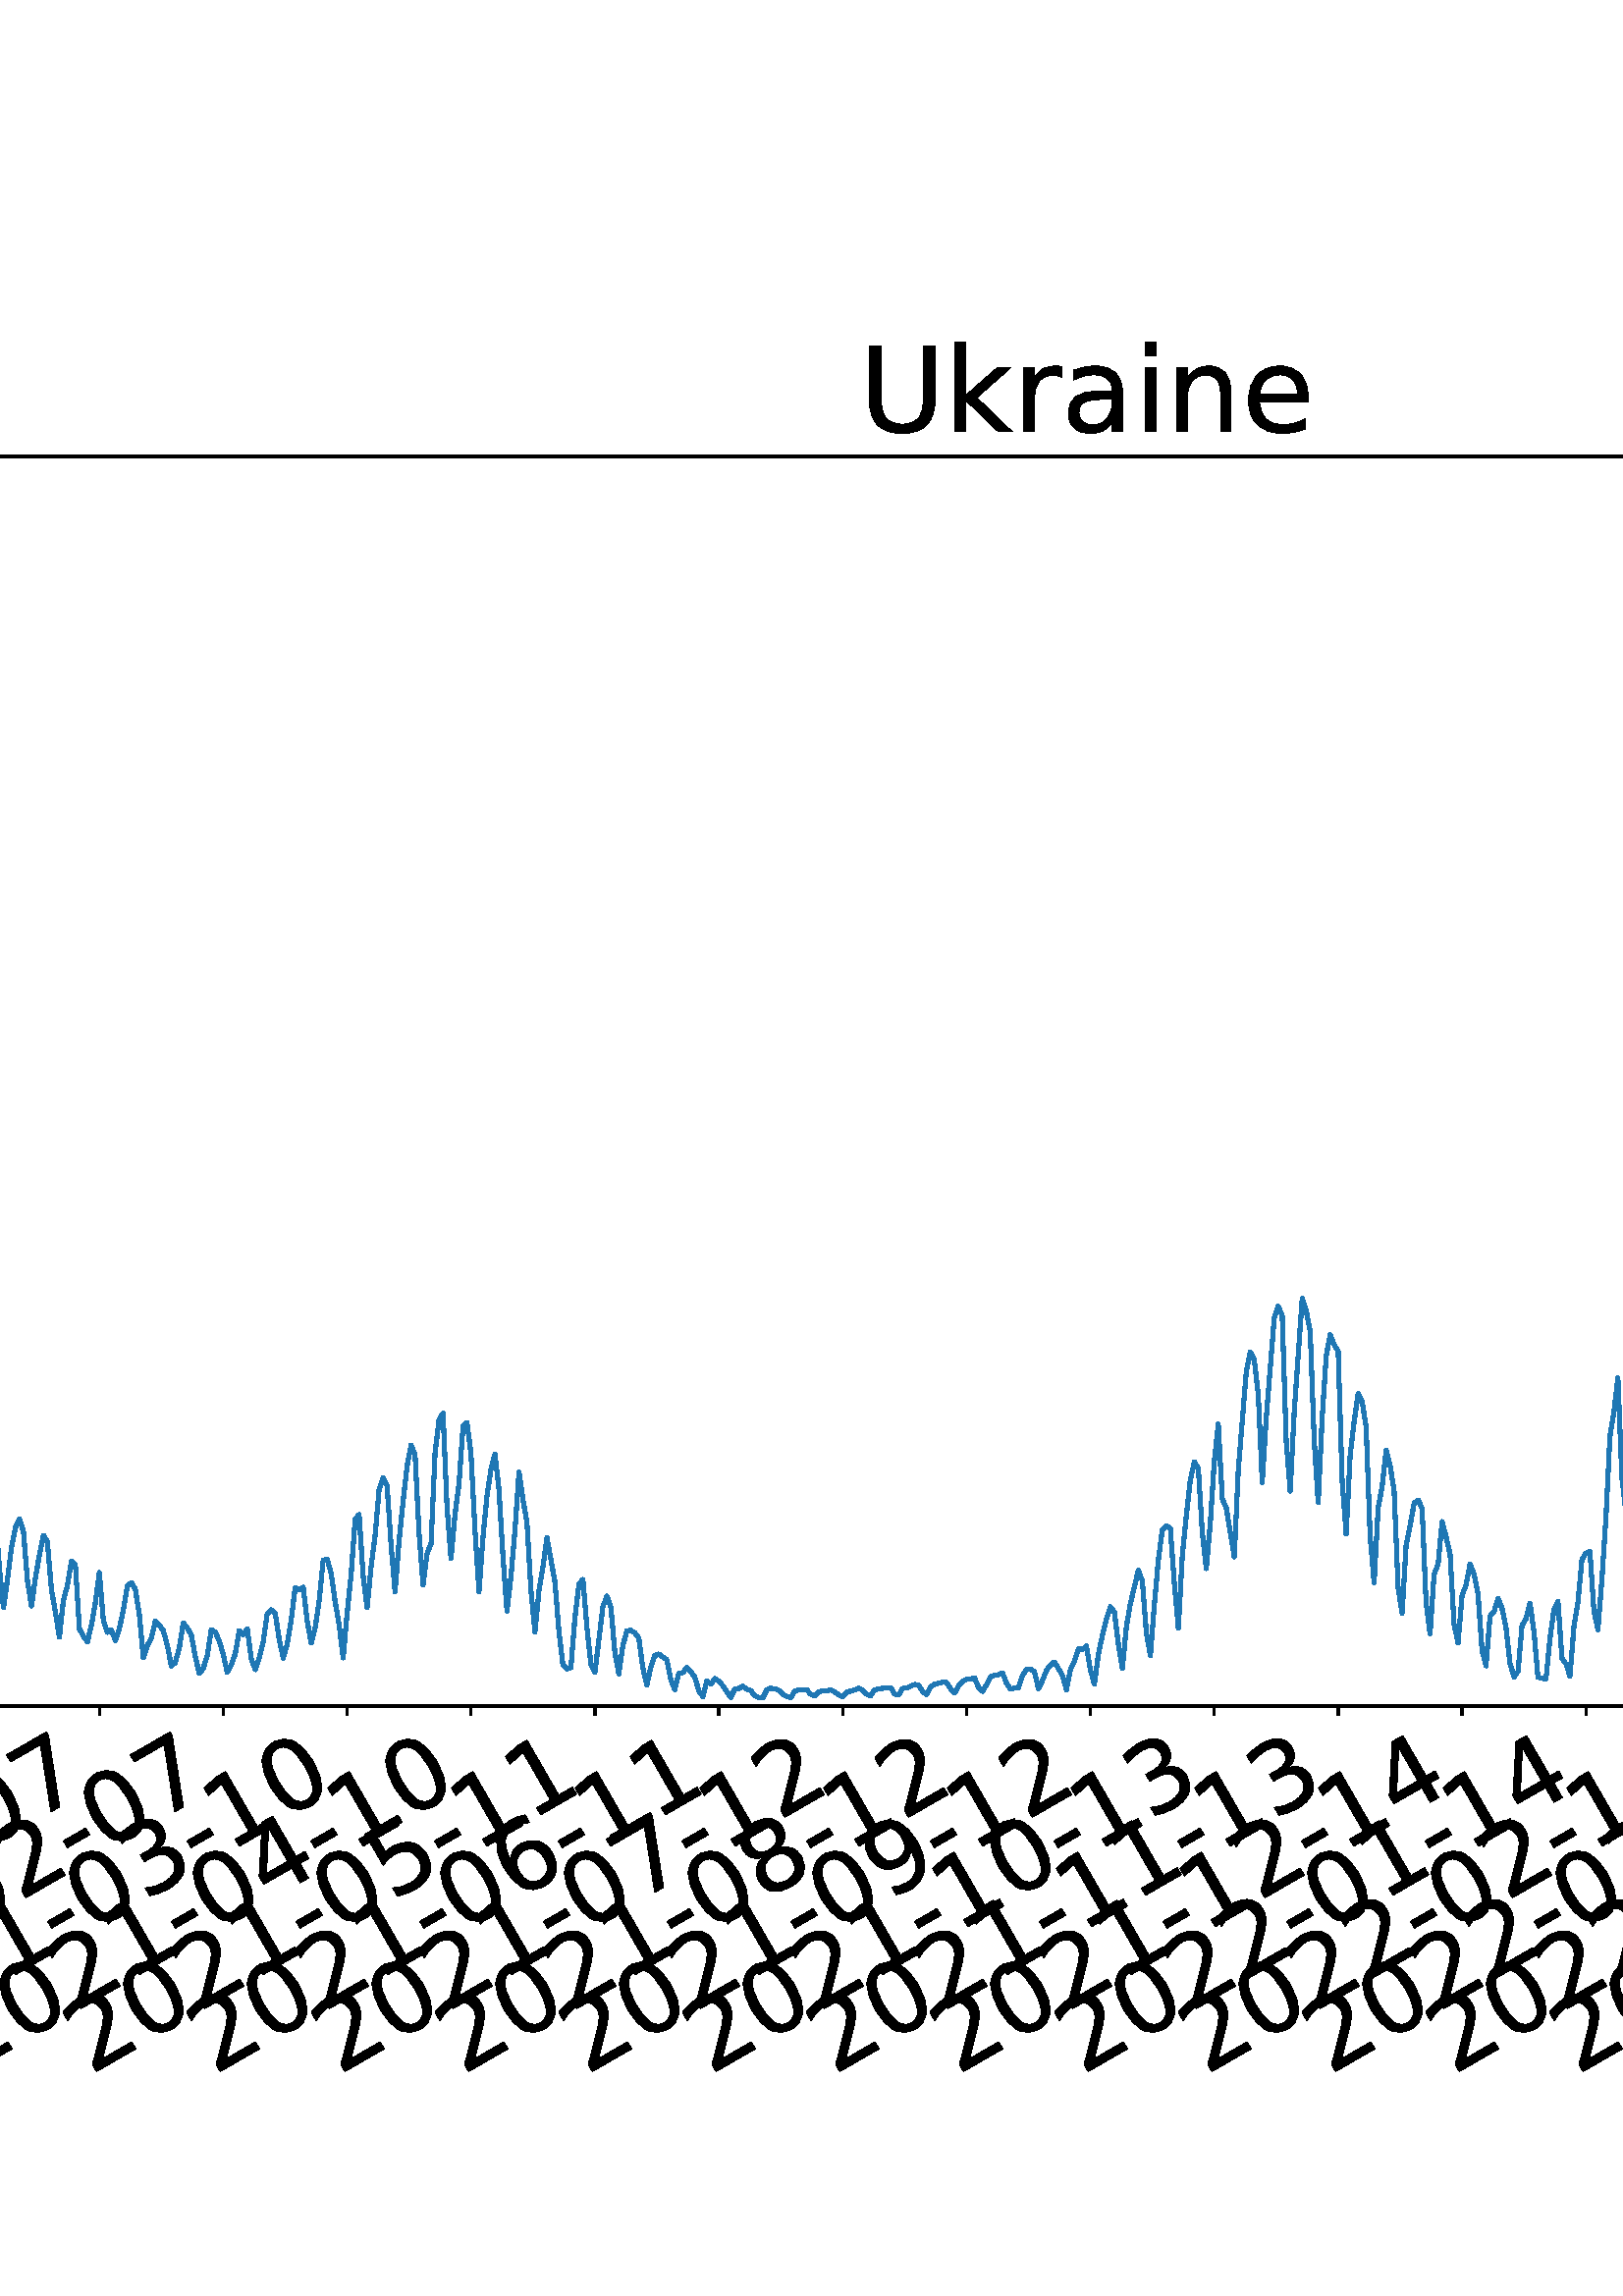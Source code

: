%!PS-Adobe-3.0 EPSF-3.0
%%Orientation: portrait
%%BoundingBox: -702.0 36.0 1314.0 756.0
%%EndComments
%%BeginProlog
/mpldict 8 dict def
mpldict begin
/m { moveto } bind def
/l { lineto } bind def
/r { rlineto } bind def
/c { curveto } bind def
/cl { closepath } bind def
/box {
m
1 index 0 r
0 exch r
neg 0 r
cl
} bind def
/clipbox {
box
clip
newpath
} bind def
%!PS-Adobe-3.0 Resource-Font
%%Copyright: Copyright (c) 2003 by Bitstream, Inc. All Rights Reserved. Copyright (c) 2006 by Tavmjong Bah. All Rights Reserved. DejaVu changes are in public domain 
25 dict begin
/_d{bind def}bind def
/_m{moveto}_d
/_l{lineto}_d
/_cl{closepath eofill}_d
/_c{curveto}_d
/_sc{7 -1 roll{setcachedevice}{pop pop pop pop pop pop}ifelse}_d
/_e{exec}_d
/FontName /DejaVuSans def
/PaintType 0 def
/FontMatrix[.001 0 0 .001 0 0]def
/FontBBox[-1021 -463 1793 1232]def
/FontType 3 def
/Encoding [ /space /hyphen /zero /one /two /three /four /five /six /seven /eight /nine /C /S /U /a /c /d /e /g /i /k /l /n /o /r /s /t ] def
/FontInfo 10 dict dup begin
/FamilyName (DejaVu Sans) def
/FullName (DejaVu Sans) def
/Notice (Copyright (c) 2003 by Bitstream, Inc. All Rights Reserved. Copyright (c) 2006 by Tavmjong Bah. All Rights Reserved. DejaVu changes are in public domain ) def
/Weight (Book) def
/Version (Version 2.35) def
/ItalicAngle 0.0 def
/isFixedPitch false def
/UnderlinePosition -130 def
/UnderlineThickness 90 def
end readonly def
/CharStrings 29 dict dup begin
/.notdef 0 def
/space{318 0 0 0 0 0 _sc
}_d
/hyphen{361 0 49 234 312 314 _sc
49 314 _m
312 314 _l
312 234 _l
49 234 _l
49 314 _l
_cl}_d
/zero{636 0 66 -13 570 742 _sc
318 664 _m
267 664 229 639 203 589 _c
177 539 165 464 165 364 _c
165 264 177 189 203 139 _c
229 89 267 64 318 64 _c
369 64 407 89 433 139 _c
458 189 471 264 471 364 _c
471 464 458 539 433 589 _c
407 639 369 664 318 664 _c
318 742 _m
399 742 461 709 505 645 _c
548 580 570 486 570 364 _c
570 241 548 147 505 83 _c
461 19 399 -13 318 -13 _c
236 -13 173 19 130 83 _c
87 147 66 241 66 364 _c
66 486 87 580 130 645 _c
173 709 236 742 318 742 _c
_cl}_d
/one{636 0 110 0 544 729 _sc
124 83 _m
285 83 _l
285 639 _l
110 604 _l
110 694 _l
284 729 _l
383 729 _l
383 83 _l
544 83 _l
544 0 _l
124 0 _l
124 83 _l
_cl}_d
/two{{636 0 73 0 536 742 _sc
192 83 _m
536 83 _l
536 0 _l
73 0 _l
73 83 _l
110 121 161 173 226 239 _c
290 304 331 346 348 365 _c
380 400 402 430 414 455 _c
426 479 433 504 433 528 _c
433 566 419 598 392 622 _c
365 646 330 659 286 659 _c
255 659 222 653 188 643 _c
154 632 117 616 78 594 _c
78 694 _l
118 710 155 722 189 730 _c
223 738 255 742 284 742 _c
}_e{359 742 419 723 464 685 _c
509 647 532 597 532 534 _c
532 504 526 475 515 449 _c
504 422 484 390 454 354 _c
446 344 420 317 376 272 _c
332 227 271 164 192 83 _c
_cl}_e}_d
/three{{636 0 76 -13 556 742 _sc
406 393 _m
453 383 490 362 516 330 _c
542 298 556 258 556 212 _c
556 140 531 84 482 45 _c
432 6 362 -13 271 -13 _c
240 -13 208 -10 176 -4 _c
144 1 110 10 76 22 _c
76 117 _l
103 101 133 89 166 81 _c
198 73 232 69 268 69 _c
330 69 377 81 409 105 _c
441 129 458 165 458 212 _c
458 254 443 288 413 312 _c
383 336 341 349 287 349 _c
}_e{202 349 _l
202 430 _l
291 430 _l
339 430 376 439 402 459 _c
428 478 441 506 441 543 _c
441 580 427 609 401 629 _c
374 649 336 659 287 659 _c
260 659 231 656 200 650 _c
169 644 135 635 98 623 _c
98 711 _l
135 721 170 729 203 734 _c
235 739 266 742 296 742 _c
370 742 429 725 473 691 _c
517 657 539 611 539 553 _c
539 513 527 479 504 451 _c
481 423 448 403 406 393 _c
_cl}_e}_d
/four{636 0 49 0 580 729 _sc
378 643 _m
129 254 _l
378 254 _l
378 643 _l
352 729 _m
476 729 _l
476 254 _l
580 254 _l
580 172 _l
476 172 _l
476 0 _l
378 0 _l
378 172 _l
49 172 _l
49 267 _l
352 729 _l
_cl}_d
/five{{636 0 77 -13 549 729 _sc
108 729 _m
495 729 _l
495 646 _l
198 646 _l
198 467 _l
212 472 227 476 241 478 _c
255 480 270 482 284 482 _c
365 482 429 459 477 415 _c
525 370 549 310 549 234 _c
549 155 524 94 475 51 _c
426 8 357 -13 269 -13 _c
238 -13 207 -10 175 -6 _c
143 -1 111 6 77 17 _c
77 116 _l
106 100 136 88 168 80 _c
199 72 232 69 267 69 _c
}_e{323 69 368 83 401 113 _c
433 143 450 183 450 234 _c
450 284 433 324 401 354 _c
368 384 323 399 267 399 _c
241 399 214 396 188 390 _c
162 384 135 375 108 363 _c
108 729 _l
_cl}_e}_d
/six{{636 0 70 -13 573 742 _sc
330 404 _m
286 404 251 388 225 358 _c
199 328 186 286 186 234 _c
186 181 199 139 225 109 _c
251 79 286 64 330 64 _c
374 64 409 79 435 109 _c
461 139 474 181 474 234 _c
474 286 461 328 435 358 _c
409 388 374 404 330 404 _c
526 713 _m
526 623 _l
501 635 476 644 451 650 _c
425 656 400 659 376 659 _c
310 659 260 637 226 593 _c
}_e{192 549 172 482 168 394 _c
187 422 211 444 240 459 _c
269 474 301 482 336 482 _c
409 482 467 459 509 415 _c
551 371 573 310 573 234 _c
573 159 550 99 506 54 _c
462 9 403 -13 330 -13 _c
246 -13 181 19 137 83 _c
92 147 70 241 70 364 _c
70 479 97 571 152 639 _c
206 707 280 742 372 742 _c
396 742 421 739 447 735 _c
472 730 498 723 526 713 _c
_cl}_e}_d
/seven{636 0 82 0 551 729 _sc
82 729 _m
551 729 _l
551 687 _l
286 0 _l
183 0 _l
432 646 _l
82 646 _l
82 729 _l
_cl}_d
/eight{{636 0 68 -13 568 742 _sc
318 346 _m
271 346 234 333 207 308 _c
180 283 167 249 167 205 _c
167 161 180 126 207 101 _c
234 76 271 64 318 64 _c
364 64 401 76 428 102 _c
455 127 469 161 469 205 _c
469 249 455 283 429 308 _c
402 333 365 346 318 346 _c
219 388 _m
177 398 144 418 120 447 _c
96 476 85 511 85 553 _c
85 611 105 657 147 691 _c
188 725 245 742 318 742 _c
}_e{390 742 447 725 489 691 _c
530 657 551 611 551 553 _c
551 511 539 476 515 447 _c
491 418 459 398 417 388 _c
464 377 501 355 528 323 _c
554 291 568 251 568 205 _c
568 134 546 80 503 43 _c
459 5 398 -13 318 -13 _c
237 -13 175 5 132 43 _c
89 80 68 134 68 205 _c
68 251 81 291 108 323 _c
134 355 171 377 219 388 _c
183 544 _m
183 506 194 476 218 455 _c
}_e{242 434 275 424 318 424 _c
360 424 393 434 417 455 _c
441 476 453 506 453 544 _c
453 582 441 611 417 632 _c
393 653 360 664 318 664 _c
275 664 242 653 218 632 _c
194 611 183 582 183 544 _c
_cl}_e}_d
/nine{{636 0 63 -13 566 742 _sc
110 15 _m
110 105 _l
134 93 159 84 185 78 _c
210 72 235 69 260 69 _c
324 69 374 90 408 134 _c
442 178 462 244 468 334 _c
448 306 424 284 396 269 _c
367 254 335 247 300 247 _c
226 247 168 269 126 313 _c
84 357 63 417 63 494 _c
63 568 85 628 129 674 _c
173 719 232 742 306 742 _c
390 742 455 709 499 645 _c
543 580 566 486 566 364 _c
}_e{566 248 538 157 484 89 _c
429 21 356 -13 264 -13 _c
239 -13 214 -10 189 -6 _c
163 -2 137 5 110 15 _c
306 324 _m
350 324 385 339 411 369 _c
437 399 450 441 450 494 _c
450 546 437 588 411 618 _c
385 648 350 664 306 664 _c
262 664 227 648 201 618 _c
175 588 162 546 162 494 _c
162 441 175 399 201 369 _c
227 339 262 324 306 324 _c
_cl}_e}_d
/C{{698 0 56 -13 644 742 _sc
644 673 _m
644 569 _l
610 599 575 622 537 638 _c
499 653 460 661 418 661 _c
334 661 270 635 226 584 _c
182 533 160 460 160 364 _c
160 268 182 194 226 143 _c
270 92 334 67 418 67 _c
460 67 499 74 537 90 _c
575 105 610 128 644 159 _c
644 56 _l
609 32 572 15 534 4 _c
496 -7 455 -13 412 -13 _c
302 -13 215 20 151 87 _c
}_e{87 154 56 246 56 364 _c
56 481 87 573 151 641 _c
215 708 302 742 412 742 _c
456 742 497 736 535 725 _c
573 713 610 696 644 673 _c
_cl}_e}_d
/S{{635 0 66 -13 579 742 _sc
535 705 _m
535 609 _l
497 627 462 640 429 649 _c
395 657 363 662 333 662 _c
279 662 237 651 208 631 _c
179 610 165 580 165 542 _c
165 510 174 485 194 469 _c
213 452 250 439 304 429 _c
364 417 _l
437 403 491 378 526 343 _c
561 307 579 260 579 201 _c
579 130 555 77 508 41 _c
460 5 391 -13 300 -13 _c
265 -13 228 -9 189 -2 _c
}_e{150 5 110 16 69 32 _c
69 134 _l
109 111 148 94 186 83 _c
224 71 262 66 300 66 _c
356 66 399 77 430 99 _c
460 121 476 152 476 194 _c
476 230 465 258 443 278 _c
421 298 385 313 335 323 _c
275 335 _l
201 349 148 372 115 404 _c
82 435 66 478 66 534 _c
66 598 88 649 134 686 _c
179 723 242 742 322 742 _c
356 742 390 739 426 733 _c
461 727 497 717 535 705 _c
}_e{_cl}_e}_d
/U{732 0 87 -13 645 729 _sc
87 729 _m
186 729 _l
186 286 _l
186 208 200 151 228 117 _c
256 83 302 66 366 66 _c
429 66 475 83 503 117 _c
531 151 546 208 546 286 _c
546 729 _l
645 729 _l
645 274 _l
645 178 621 107 574 59 _c
527 11 458 -13 366 -13 _c
274 -13 204 11 157 59 _c
110 107 87 178 87 274 _c
87 729 _l
_cl}_d
/a{{613 0 60 -13 522 560 _sc
343 275 _m
270 275 220 266 192 250 _c
164 233 150 205 150 165 _c
150 133 160 107 181 89 _c
202 70 231 61 267 61 _c
317 61 357 78 387 114 _c
417 149 432 196 432 255 _c
432 275 _l
343 275 _l
522 312 _m
522 0 _l
432 0 _l
432 83 _l
411 49 385 25 355 10 _c
325 -5 287 -13 243 -13 _c
187 -13 142 2 109 33 _c
76 64 60 106 60 159 _c
}_e{60 220 80 266 122 298 _c
163 329 224 345 306 345 _c
432 345 _l
432 354 _l
432 395 418 427 391 450 _c
364 472 326 484 277 484 _c
245 484 215 480 185 472 _c
155 464 127 453 100 439 _c
100 522 _l
132 534 164 544 195 550 _c
226 556 256 560 286 560 _c
365 560 424 539 463 498 _c
502 457 522 395 522 312 _c
_cl}_e}_d
/c{{550 0 55 -13 488 560 _sc
488 526 _m
488 442 _l
462 456 437 466 411 473 _c
385 480 360 484 334 484 _c
276 484 230 465 198 428 _c
166 391 150 339 150 273 _c
150 206 166 154 198 117 _c
230 80 276 62 334 62 _c
360 62 385 65 411 72 _c
437 79 462 90 488 104 _c
488 21 _l
462 9 436 0 410 -5 _c
383 -10 354 -13 324 -13 _c
242 -13 176 12 128 64 _c
}_e{79 115 55 185 55 273 _c
55 362 79 432 128 483 _c
177 534 244 560 330 560 _c
358 560 385 557 411 551 _c
437 545 463 537 488 526 _c
_cl}_e}_d
/d{{635 0 55 -13 544 760 _sc
454 464 _m
454 760 _l
544 760 _l
544 0 _l
454 0 _l
454 82 _l
435 49 411 25 382 10 _c
353 -5 319 -13 279 -13 _c
213 -13 159 13 117 65 _c
75 117 55 187 55 273 _c
55 359 75 428 117 481 _c
159 533 213 560 279 560 _c
319 560 353 552 382 536 _c
411 520 435 496 454 464 _c
148 273 _m
148 207 161 155 188 117 _c
215 79 253 61 301 61 _c
}_e{348 61 385 79 413 117 _c
440 155 454 207 454 273 _c
454 339 440 390 413 428 _c
385 466 348 485 301 485 _c
253 485 215 466 188 428 _c
161 390 148 339 148 273 _c
_cl}_e}_d
/e{{615 0 55 -13 562 560 _sc
562 296 _m
562 252 _l
149 252 _l
153 190 171 142 205 110 _c
238 78 284 62 344 62 _c
378 62 412 66 444 74 _c
476 82 509 95 541 113 _c
541 28 _l
509 14 476 3 442 -3 _c
408 -9 373 -13 339 -13 _c
251 -13 182 12 131 62 _c
80 112 55 181 55 268 _c
55 357 79 428 127 481 _c
175 533 241 560 323 560 _c
397 560 455 536 498 489 _c
}_e{540 441 562 377 562 296 _c
472 322 _m
471 371 457 410 431 440 _c
404 469 368 484 324 484 _c
274 484 234 469 204 441 _c
174 413 156 373 152 322 _c
472 322 _l
_cl}_e}_d
/g{{635 0 55 -207 544 560 _sc
454 280 _m
454 344 440 395 414 431 _c
387 467 349 485 301 485 _c
253 485 215 467 188 431 _c
161 395 148 344 148 280 _c
148 215 161 165 188 129 _c
215 93 253 75 301 75 _c
349 75 387 93 414 129 _c
440 165 454 215 454 280 _c
544 68 _m
544 -24 523 -93 482 -139 _c
440 -184 377 -207 292 -207 _c
260 -207 231 -204 203 -200 _c
175 -195 147 -188 121 -178 _c
}_e{121 -91 _l
147 -105 173 -115 199 -122 _c
225 -129 251 -133 278 -133 _c
336 -133 380 -117 410 -87 _c
439 -56 454 -10 454 52 _c
454 96 _l
435 64 411 40 382 24 _c
353 8 319 0 279 0 _c
211 0 157 25 116 76 _c
75 127 55 195 55 280 _c
55 364 75 432 116 483 _c
157 534 211 560 279 560 _c
319 560 353 552 382 536 _c
411 520 435 496 454 464 _c
454 547 _l
544 547 _l
}_e{544 68 _l
_cl}_e}_d
/i{278 0 94 0 184 760 _sc
94 547 _m
184 547 _l
184 0 _l
94 0 _l
94 547 _l
94 760 _m
184 760 _l
184 646 _l
94 646 _l
94 760 _l
_cl}_d
/k{579 0 91 0 576 760 _sc
91 760 _m
181 760 _l
181 311 _l
449 547 _l
564 547 _l
274 291 _l
576 0 _l
459 0 _l
181 267 _l
181 0 _l
91 0 _l
91 760 _l
_cl}_d
/l{278 0 94 0 184 760 _sc
94 760 _m
184 760 _l
184 0 _l
94 0 _l
94 760 _l
_cl}_d
/n{634 0 91 0 549 560 _sc
549 330 _m
549 0 _l
459 0 _l
459 327 _l
459 379 448 417 428 443 _c
408 469 378 482 338 482 _c
289 482 251 466 223 435 _c
195 404 181 362 181 309 _c
181 0 _l
91 0 _l
91 547 _l
181 547 _l
181 462 _l
202 494 227 519 257 535 _c
286 551 320 560 358 560 _c
420 560 468 540 500 501 _c
532 462 549 405 549 330 _c
_cl}_d
/o{612 0 55 -13 557 560 _sc
306 484 _m
258 484 220 465 192 427 _c
164 389 150 338 150 273 _c
150 207 163 156 191 118 _c
219 80 257 62 306 62 _c
354 62 392 80 420 118 _c
448 156 462 207 462 273 _c
462 337 448 389 420 427 _c
392 465 354 484 306 484 _c
306 560 _m
384 560 445 534 490 484 _c
534 433 557 363 557 273 _c
557 183 534 113 490 63 _c
445 12 384 -13 306 -13 _c
227 -13 165 12 121 63 _c
77 113 55 183 55 273 _c
55 363 77 433 121 484 _c
165 534 227 560 306 560 _c
_cl}_d
/r{411 0 91 0 411 560 _sc
411 463 _m
401 469 390 473 378 476 _c
366 478 353 480 339 480 _c
288 480 249 463 222 430 _c
194 397 181 350 181 288 _c
181 0 _l
91 0 _l
91 547 _l
181 547 _l
181 462 _l
199 495 224 520 254 536 _c
284 552 321 560 365 560 _c
371 560 378 559 386 559 _c
393 558 401 557 411 555 _c
411 463 _l
_cl}_d
/s{{521 0 54 -13 472 560 _sc
443 531 _m
443 446 _l
417 458 391 468 364 475 _c
336 481 308 485 279 485 _c
234 485 200 478 178 464 _c
156 450 145 430 145 403 _c
145 382 153 366 169 354 _c
185 342 217 330 265 320 _c
296 313 _l
360 299 405 279 432 255 _c
458 230 472 195 472 151 _c
472 100 452 60 412 31 _c
372 1 316 -13 246 -13 _c
216 -13 186 -10 154 -5 _c
}_e{122 0 89 8 54 20 _c
54 113 _l
87 95 120 82 152 74 _c
184 65 216 61 248 61 _c
290 61 323 68 346 82 _c
368 96 380 117 380 144 _c
380 168 371 187 355 200 _c
339 213 303 226 247 238 _c
216 245 _l
160 257 119 275 95 299 _c
70 323 58 356 58 399 _c
58 450 76 490 112 518 _c
148 546 200 560 268 560 _c
301 560 332 557 362 552 _c
391 547 418 540 443 531 _c
}_e{_cl}_e}_d
/t{392 0 27 0 368 702 _sc
183 702 _m
183 547 _l
368 547 _l
368 477 _l
183 477 _l
183 180 _l
183 135 189 106 201 94 _c
213 81 238 75 276 75 _c
368 75 _l
368 0 _l
276 0 _l
206 0 158 13 132 39 _c
106 65 93 112 93 180 _c
93 477 _l
27 477 _l
27 547 _l
93 547 _l
93 702 _l
183 702 _l
_cl}_d
end readonly def

/BuildGlyph
 {exch begin
 CharStrings exch
 2 copy known not{pop /.notdef}if
 true 3 1 roll get exec
 end}_d

/BuildChar {
 1 index /Encoding get exch get
 1 index /BuildGlyph get exec
}_d

FontName currentdict end definefont pop
end
%%EndProlog
mpldict begin
-702 36 translate
2016 720 0 0 clipbox
gsave
0 0 m
2016 0 l
2016 720 l
0 720 l
cl
1.000 setgray
fill
grestore
gsave
223.565 180.345 m
1977.12 180.345 l
1977.12 638.64 l
223.565 638.64 l
cl
1.000 setgray
fill
grestore
0.800 setlinewidth
1 setlinejoin
0 setlinecap
[] 0 setdash
0.000 setgray
gsave
/o {
gsave
newpath
translate
0.8 setlinewidth
1 setlinejoin
0 setlinecap
0 0 m
0 -3.5 l

gsave
0.000 setgray
fill
grestore
stroke
grestore
} bind def
238.803 180.345 o
grestore
/DejaVuSans findfont
36.000 scalefont
setfont
gsave
53.872 45.042 translate
30.0 rotate
0.0 0 m /two glyphshow
22.904 0 m /zero glyphshow
45.809 0 m /two glyphshow
68.713 0 m /zero glyphshow
91.617 0 m /hyphen glyphshow
104.607 0 m /zero glyphshow
127.512 0 m /two glyphshow
150.416 0 m /hyphen glyphshow
163.406 0 m /zero glyphshow
186.311 0 m /one glyphshow
grestore
gsave
/o {
gsave
newpath
translate
0.8 setlinewidth
1 setlinejoin
0 setlinecap
0 0 m
0 -3.5 l

gsave
0.000 setgray
fill
grestore
stroke
grestore
} bind def
284.224 180.345 o
grestore
gsave
99.293 45.042 translate
30.0 rotate
0.0 0 m /two glyphshow
22.904 0 m /zero glyphshow
45.809 0 m /two glyphshow
68.713 0 m /zero glyphshow
91.617 0 m /hyphen glyphshow
104.607 0 m /zero glyphshow
127.512 0 m /three glyphshow
150.416 0 m /hyphen glyphshow
163.406 0 m /zero glyphshow
186.311 0 m /three glyphshow
grestore
gsave
/o {
gsave
newpath
translate
0.8 setlinewidth
1 setlinejoin
0 setlinecap
0 0 m
0 -3.5 l

gsave
0.000 setgray
fill
grestore
stroke
grestore
} bind def
329.646 180.345 o
grestore
gsave
144.715 45.042 translate
30.0 rotate
0.0 0 m /two glyphshow
22.904 0 m /zero glyphshow
45.809 0 m /two glyphshow
68.713 0 m /zero glyphshow
91.617 0 m /hyphen glyphshow
104.607 0 m /zero glyphshow
127.512 0 m /four glyphshow
150.416 0 m /hyphen glyphshow
163.406 0 m /zero glyphshow
186.311 0 m /three glyphshow
grestore
gsave
/o {
gsave
newpath
translate
0.8 setlinewidth
1 setlinejoin
0 setlinecap
0 0 m
0 -3.5 l

gsave
0.000 setgray
fill
grestore
stroke
grestore
} bind def
375.067 180.345 o
grestore
gsave
190.136 45.042 translate
30.0 rotate
0.0 0 m /two glyphshow
22.904 0 m /zero glyphshow
45.809 0 m /two glyphshow
68.713 0 m /zero glyphshow
91.617 0 m /hyphen glyphshow
104.607 0 m /zero glyphshow
127.512 0 m /five glyphshow
150.416 0 m /hyphen glyphshow
163.406 0 m /zero glyphshow
186.311 0 m /four glyphshow
grestore
gsave
/o {
gsave
newpath
translate
0.8 setlinewidth
1 setlinejoin
0 setlinecap
0 0 m
0 -3.5 l

gsave
0.000 setgray
fill
grestore
stroke
grestore
} bind def
420.488 180.345 o
grestore
gsave
235.557 45.042 translate
30.0 rotate
0.0 0 m /two glyphshow
22.904 0 m /zero glyphshow
45.809 0 m /two glyphshow
68.713 0 m /zero glyphshow
91.617 0 m /hyphen glyphshow
104.607 0 m /zero glyphshow
127.512 0 m /six glyphshow
150.416 0 m /hyphen glyphshow
163.406 0 m /zero glyphshow
186.311 0 m /four glyphshow
grestore
gsave
/o {
gsave
newpath
translate
0.8 setlinewidth
1 setlinejoin
0 setlinecap
0 0 m
0 -3.5 l

gsave
0.000 setgray
fill
grestore
stroke
grestore
} bind def
465.91 180.345 o
grestore
gsave
280.979 45.042 translate
30.0 rotate
0.0 0 m /two glyphshow
22.904 0 m /zero glyphshow
45.809 0 m /two glyphshow
68.713 0 m /zero glyphshow
91.617 0 m /hyphen glyphshow
104.607 0 m /zero glyphshow
127.512 0 m /seven glyphshow
150.416 0 m /hyphen glyphshow
163.406 0 m /zero glyphshow
186.311 0 m /five glyphshow
grestore
gsave
/o {
gsave
newpath
translate
0.8 setlinewidth
1 setlinejoin
0 setlinecap
0 0 m
0 -3.5 l

gsave
0.000 setgray
fill
grestore
stroke
grestore
} bind def
511.331 180.345 o
grestore
gsave
326.4 45.042 translate
30.0 rotate
0.0 0 m /two glyphshow
22.904 0 m /zero glyphshow
45.809 0 m /two glyphshow
68.713 0 m /zero glyphshow
91.617 0 m /hyphen glyphshow
104.607 0 m /zero glyphshow
127.512 0 m /eight glyphshow
150.416 0 m /hyphen glyphshow
163.406 0 m /zero glyphshow
186.311 0 m /five glyphshow
grestore
gsave
/o {
gsave
newpath
translate
0.8 setlinewidth
1 setlinejoin
0 setlinecap
0 0 m
0 -3.5 l

gsave
0.000 setgray
fill
grestore
stroke
grestore
} bind def
556.752 180.345 o
grestore
gsave
371.821 45.042 translate
30.0 rotate
0.0 0 m /two glyphshow
22.904 0 m /zero glyphshow
45.809 0 m /two glyphshow
68.713 0 m /zero glyphshow
91.617 0 m /hyphen glyphshow
104.607 0 m /zero glyphshow
127.512 0 m /nine glyphshow
150.416 0 m /hyphen glyphshow
163.406 0 m /zero glyphshow
186.311 0 m /five glyphshow
grestore
gsave
/o {
gsave
newpath
translate
0.8 setlinewidth
1 setlinejoin
0 setlinecap
0 0 m
0 -3.5 l

gsave
0.000 setgray
fill
grestore
stroke
grestore
} bind def
602.173 180.345 o
grestore
gsave
417.243 45.042 translate
30.0 rotate
0.0 0 m /two glyphshow
22.904 0 m /zero glyphshow
45.809 0 m /two glyphshow
68.713 0 m /zero glyphshow
91.617 0 m /hyphen glyphshow
104.607 0 m /one glyphshow
127.512 0 m /zero glyphshow
150.416 0 m /hyphen glyphshow
163.406 0 m /zero glyphshow
186.311 0 m /six glyphshow
grestore
gsave
/o {
gsave
newpath
translate
0.8 setlinewidth
1 setlinejoin
0 setlinecap
0 0 m
0 -3.5 l

gsave
0.000 setgray
fill
grestore
stroke
grestore
} bind def
647.595 180.345 o
grestore
gsave
462.664 45.042 translate
30.0 rotate
0.0 0 m /two glyphshow
22.904 0 m /zero glyphshow
45.809 0 m /two glyphshow
68.713 0 m /zero glyphshow
91.617 0 m /hyphen glyphshow
104.607 0 m /one glyphshow
127.512 0 m /one glyphshow
150.416 0 m /hyphen glyphshow
163.406 0 m /zero glyphshow
186.311 0 m /six glyphshow
grestore
gsave
/o {
gsave
newpath
translate
0.8 setlinewidth
1 setlinejoin
0 setlinecap
0 0 m
0 -3.5 l

gsave
0.000 setgray
fill
grestore
stroke
grestore
} bind def
693.016 180.345 o
grestore
gsave
508.085 45.042 translate
30.0 rotate
0.0 0 m /two glyphshow
22.904 0 m /zero glyphshow
45.809 0 m /two glyphshow
68.713 0 m /zero glyphshow
91.617 0 m /hyphen glyphshow
104.607 0 m /one glyphshow
127.512 0 m /two glyphshow
150.416 0 m /hyphen glyphshow
163.406 0 m /zero glyphshow
186.311 0 m /seven glyphshow
grestore
gsave
/o {
gsave
newpath
translate
0.8 setlinewidth
1 setlinejoin
0 setlinecap
0 0 m
0 -3.5 l

gsave
0.000 setgray
fill
grestore
stroke
grestore
} bind def
738.437 180.345 o
grestore
gsave
553.506 45.042 translate
30.0 rotate
0.0 0 m /two glyphshow
22.904 0 m /zero glyphshow
45.809 0 m /two glyphshow
68.713 0 m /one glyphshow
91.617 0 m /hyphen glyphshow
104.607 0 m /zero glyphshow
127.512 0 m /one glyphshow
150.416 0 m /hyphen glyphshow
163.406 0 m /zero glyphshow
186.311 0 m /seven glyphshow
grestore
gsave
/o {
gsave
newpath
translate
0.8 setlinewidth
1 setlinejoin
0 setlinecap
0 0 m
0 -3.5 l

gsave
0.000 setgray
fill
grestore
stroke
grestore
} bind def
783.859 180.345 o
grestore
gsave
598.928 45.042 translate
30.0 rotate
0.0 0 m /two glyphshow
22.904 0 m /zero glyphshow
45.809 0 m /two glyphshow
68.713 0 m /one glyphshow
91.617 0 m /hyphen glyphshow
104.607 0 m /zero glyphshow
127.512 0 m /two glyphshow
150.416 0 m /hyphen glyphshow
163.406 0 m /zero glyphshow
186.311 0 m /seven glyphshow
grestore
gsave
/o {
gsave
newpath
translate
0.8 setlinewidth
1 setlinejoin
0 setlinecap
0 0 m
0 -3.5 l

gsave
0.000 setgray
fill
grestore
stroke
grestore
} bind def
829.28 180.345 o
grestore
gsave
644.349 45.042 translate
30.0 rotate
0.0 0 m /two glyphshow
22.904 0 m /zero glyphshow
45.809 0 m /two glyphshow
68.713 0 m /one glyphshow
91.617 0 m /hyphen glyphshow
104.607 0 m /zero glyphshow
127.512 0 m /three glyphshow
150.416 0 m /hyphen glyphshow
163.406 0 m /one glyphshow
186.311 0 m /zero glyphshow
grestore
gsave
/o {
gsave
newpath
translate
0.8 setlinewidth
1 setlinejoin
0 setlinecap
0 0 m
0 -3.5 l

gsave
0.000 setgray
fill
grestore
stroke
grestore
} bind def
874.701 180.345 o
grestore
gsave
689.77 45.042 translate
30.0 rotate
0.0 0 m /two glyphshow
22.904 0 m /zero glyphshow
45.809 0 m /two glyphshow
68.713 0 m /one glyphshow
91.617 0 m /hyphen glyphshow
104.607 0 m /zero glyphshow
127.512 0 m /four glyphshow
150.416 0 m /hyphen glyphshow
163.406 0 m /one glyphshow
186.311 0 m /zero glyphshow
grestore
gsave
/o {
gsave
newpath
translate
0.8 setlinewidth
1 setlinejoin
0 setlinecap
0 0 m
0 -3.5 l

gsave
0.000 setgray
fill
grestore
stroke
grestore
} bind def
920.123 180.345 o
grestore
gsave
735.192 45.042 translate
30.0 rotate
0.0 0 m /two glyphshow
22.904 0 m /zero glyphshow
45.809 0 m /two glyphshow
68.713 0 m /one glyphshow
91.617 0 m /hyphen glyphshow
104.607 0 m /zero glyphshow
127.512 0 m /five glyphshow
150.416 0 m /hyphen glyphshow
163.406 0 m /one glyphshow
186.311 0 m /one glyphshow
grestore
gsave
/o {
gsave
newpath
translate
0.8 setlinewidth
1 setlinejoin
0 setlinecap
0 0 m
0 -3.5 l

gsave
0.000 setgray
fill
grestore
stroke
grestore
} bind def
965.544 180.345 o
grestore
gsave
780.613 45.042 translate
30.0 rotate
0.0 0 m /two glyphshow
22.904 0 m /zero glyphshow
45.809 0 m /two glyphshow
68.713 0 m /one glyphshow
91.617 0 m /hyphen glyphshow
104.607 0 m /zero glyphshow
127.512 0 m /six glyphshow
150.416 0 m /hyphen glyphshow
163.406 0 m /one glyphshow
186.311 0 m /one glyphshow
grestore
gsave
/o {
gsave
newpath
translate
0.8 setlinewidth
1 setlinejoin
0 setlinecap
0 0 m
0 -3.5 l

gsave
0.000 setgray
fill
grestore
stroke
grestore
} bind def
1010.97 180.345 o
grestore
gsave
826.034 45.042 translate
30.0 rotate
0.0 0 m /two glyphshow
22.904 0 m /zero glyphshow
45.809 0 m /two glyphshow
68.713 0 m /one glyphshow
91.617 0 m /hyphen glyphshow
104.607 0 m /zero glyphshow
127.512 0 m /seven glyphshow
150.416 0 m /hyphen glyphshow
163.406 0 m /one glyphshow
186.311 0 m /two glyphshow
grestore
gsave
/o {
gsave
newpath
translate
0.8 setlinewidth
1 setlinejoin
0 setlinecap
0 0 m
0 -3.5 l

gsave
0.000 setgray
fill
grestore
stroke
grestore
} bind def
1056.39 180.345 o
grestore
gsave
871.455 45.042 translate
30.0 rotate
0.0 0 m /two glyphshow
22.904 0 m /zero glyphshow
45.809 0 m /two glyphshow
68.713 0 m /one glyphshow
91.617 0 m /hyphen glyphshow
104.607 0 m /zero glyphshow
127.512 0 m /eight glyphshow
150.416 0 m /hyphen glyphshow
163.406 0 m /one glyphshow
186.311 0 m /two glyphshow
grestore
gsave
/o {
gsave
newpath
translate
0.8 setlinewidth
1 setlinejoin
0 setlinecap
0 0 m
0 -3.5 l

gsave
0.000 setgray
fill
grestore
stroke
grestore
} bind def
1101.81 180.345 o
grestore
gsave
916.877 45.042 translate
30.0 rotate
0.0 0 m /two glyphshow
22.904 0 m /zero glyphshow
45.809 0 m /two glyphshow
68.713 0 m /one glyphshow
91.617 0 m /hyphen glyphshow
104.607 0 m /zero glyphshow
127.512 0 m /nine glyphshow
150.416 0 m /hyphen glyphshow
163.406 0 m /one glyphshow
186.311 0 m /two glyphshow
grestore
gsave
/o {
gsave
newpath
translate
0.8 setlinewidth
1 setlinejoin
0 setlinecap
0 0 m
0 -3.5 l

gsave
0.000 setgray
fill
grestore
stroke
grestore
} bind def
1147.23 180.345 o
grestore
gsave
962.298 45.042 translate
30.0 rotate
0.0 0 m /two glyphshow
22.904 0 m /zero glyphshow
45.809 0 m /two glyphshow
68.713 0 m /one glyphshow
91.617 0 m /hyphen glyphshow
104.607 0 m /one glyphshow
127.512 0 m /zero glyphshow
150.416 0 m /hyphen glyphshow
163.406 0 m /one glyphshow
186.311 0 m /three glyphshow
grestore
gsave
/o {
gsave
newpath
translate
0.8 setlinewidth
1 setlinejoin
0 setlinecap
0 0 m
0 -3.5 l

gsave
0.000 setgray
fill
grestore
stroke
grestore
} bind def
1192.65 180.345 o
grestore
gsave
1007.719 45.042 translate
30.0 rotate
0.0 0 m /two glyphshow
22.904 0 m /zero glyphshow
45.809 0 m /two glyphshow
68.713 0 m /one glyphshow
91.617 0 m /hyphen glyphshow
104.607 0 m /one glyphshow
127.512 0 m /one glyphshow
150.416 0 m /hyphen glyphshow
163.406 0 m /one glyphshow
186.311 0 m /three glyphshow
grestore
gsave
/o {
gsave
newpath
translate
0.8 setlinewidth
1 setlinejoin
0 setlinecap
0 0 m
0 -3.5 l

gsave
0.000 setgray
fill
grestore
stroke
grestore
} bind def
1238.07 180.345 o
grestore
gsave
1053.141 45.042 translate
30.0 rotate
0.0 0 m /two glyphshow
22.904 0 m /zero glyphshow
45.809 0 m /two glyphshow
68.713 0 m /one glyphshow
91.617 0 m /hyphen glyphshow
104.607 0 m /one glyphshow
127.512 0 m /two glyphshow
150.416 0 m /hyphen glyphshow
163.406 0 m /one glyphshow
186.311 0 m /four glyphshow
grestore
gsave
/o {
gsave
newpath
translate
0.8 setlinewidth
1 setlinejoin
0 setlinecap
0 0 m
0 -3.5 l

gsave
0.000 setgray
fill
grestore
stroke
grestore
} bind def
1283.49 180.345 o
grestore
gsave
1098.562 45.042 translate
30.0 rotate
0.0 0 m /two glyphshow
22.904 0 m /zero glyphshow
45.809 0 m /two glyphshow
68.713 0 m /two glyphshow
91.617 0 m /hyphen glyphshow
104.607 0 m /zero glyphshow
127.512 0 m /one glyphshow
150.416 0 m /hyphen glyphshow
163.406 0 m /one glyphshow
186.311 0 m /four glyphshow
grestore
gsave
/o {
gsave
newpath
translate
0.8 setlinewidth
1 setlinejoin
0 setlinecap
0 0 m
0 -3.5 l

gsave
0.000 setgray
fill
grestore
stroke
grestore
} bind def
1328.91 180.345 o
grestore
gsave
1143.983 45.042 translate
30.0 rotate
0.0 0 m /two glyphshow
22.904 0 m /zero glyphshow
45.809 0 m /two glyphshow
68.713 0 m /two glyphshow
91.617 0 m /hyphen glyphshow
104.607 0 m /zero glyphshow
127.512 0 m /two glyphshow
150.416 0 m /hyphen glyphshow
163.406 0 m /one glyphshow
186.311 0 m /four glyphshow
grestore
gsave
/o {
gsave
newpath
translate
0.8 setlinewidth
1 setlinejoin
0 setlinecap
0 0 m
0 -3.5 l

gsave
0.000 setgray
fill
grestore
stroke
grestore
} bind def
1374.34 180.345 o
grestore
gsave
1189.405 45.042 translate
30.0 rotate
0.0 0 m /two glyphshow
22.904 0 m /zero glyphshow
45.809 0 m /two glyphshow
68.713 0 m /two glyphshow
91.617 0 m /hyphen glyphshow
104.607 0 m /zero glyphshow
127.512 0 m /three glyphshow
150.416 0 m /hyphen glyphshow
163.406 0 m /one glyphshow
186.311 0 m /seven glyphshow
grestore
gsave
/o {
gsave
newpath
translate
0.8 setlinewidth
1 setlinejoin
0 setlinecap
0 0 m
0 -3.5 l

gsave
0.000 setgray
fill
grestore
stroke
grestore
} bind def
1419.76 180.345 o
grestore
gsave
1234.826 45.042 translate
30.0 rotate
0.0 0 m /two glyphshow
22.904 0 m /zero glyphshow
45.809 0 m /two glyphshow
68.713 0 m /two glyphshow
91.617 0 m /hyphen glyphshow
104.607 0 m /zero glyphshow
127.512 0 m /four glyphshow
150.416 0 m /hyphen glyphshow
163.406 0 m /one glyphshow
186.311 0 m /seven glyphshow
grestore
gsave
/o {
gsave
newpath
translate
0.8 setlinewidth
1 setlinejoin
0 setlinecap
0 0 m
0 -3.5 l

gsave
0.000 setgray
fill
grestore
stroke
grestore
} bind def
1465.18 180.345 o
grestore
gsave
1280.247 45.042 translate
30.0 rotate
0.0 0 m /two glyphshow
22.904 0 m /zero glyphshow
45.809 0 m /two glyphshow
68.713 0 m /two glyphshow
91.617 0 m /hyphen glyphshow
104.607 0 m /zero glyphshow
127.512 0 m /five glyphshow
150.416 0 m /hyphen glyphshow
163.406 0 m /one glyphshow
186.311 0 m /eight glyphshow
grestore
gsave
/o {
gsave
newpath
translate
0.8 setlinewidth
1 setlinejoin
0 setlinecap
0 0 m
0 -3.5 l

gsave
0.000 setgray
fill
grestore
stroke
grestore
} bind def
1510.6 180.345 o
grestore
gsave
1325.668 45.042 translate
30.0 rotate
0.0 0 m /two glyphshow
22.904 0 m /zero glyphshow
45.809 0 m /two glyphshow
68.713 0 m /two glyphshow
91.617 0 m /hyphen glyphshow
104.607 0 m /zero glyphshow
127.512 0 m /six glyphshow
150.416 0 m /hyphen glyphshow
163.406 0 m /one glyphshow
186.311 0 m /eight glyphshow
grestore
gsave
/o {
gsave
newpath
translate
0.8 setlinewidth
1 setlinejoin
0 setlinecap
0 0 m
0 -3.5 l

gsave
0.000 setgray
fill
grestore
stroke
grestore
} bind def
1556.02 180.345 o
grestore
gsave
1371.09 45.042 translate
30.0 rotate
0.0 0 m /two glyphshow
22.904 0 m /zero glyphshow
45.809 0 m /two glyphshow
68.713 0 m /two glyphshow
91.617 0 m /hyphen glyphshow
104.607 0 m /zero glyphshow
127.512 0 m /seven glyphshow
150.416 0 m /hyphen glyphshow
163.406 0 m /one glyphshow
186.311 0 m /nine glyphshow
grestore
gsave
/o {
gsave
newpath
translate
0.8 setlinewidth
1 setlinejoin
0 setlinecap
0 0 m
0 -3.5 l

gsave
0.000 setgray
fill
grestore
stroke
grestore
} bind def
1601.44 180.345 o
grestore
gsave
1416.511 45.042 translate
30.0 rotate
0.0 0 m /two glyphshow
22.904 0 m /zero glyphshow
45.809 0 m /two glyphshow
68.713 0 m /two glyphshow
91.617 0 m /hyphen glyphshow
104.607 0 m /zero glyphshow
127.512 0 m /eight glyphshow
150.416 0 m /hyphen glyphshow
163.406 0 m /one glyphshow
186.311 0 m /nine glyphshow
grestore
gsave
/o {
gsave
newpath
translate
0.8 setlinewidth
1 setlinejoin
0 setlinecap
0 0 m
0 -3.5 l

gsave
0.000 setgray
fill
grestore
stroke
grestore
} bind def
1646.86 180.345 o
grestore
gsave
1461.932 45.042 translate
30.0 rotate
0.0 0 m /two glyphshow
22.904 0 m /zero glyphshow
45.809 0 m /two glyphshow
68.713 0 m /two glyphshow
91.617 0 m /hyphen glyphshow
104.607 0 m /zero glyphshow
127.512 0 m /nine glyphshow
150.416 0 m /hyphen glyphshow
163.406 0 m /one glyphshow
186.311 0 m /nine glyphshow
grestore
gsave
/o {
gsave
newpath
translate
0.8 setlinewidth
1 setlinejoin
0 setlinecap
0 0 m
0 -3.5 l

gsave
0.000 setgray
fill
grestore
stroke
grestore
} bind def
1692.28 180.345 o
grestore
gsave
1507.354 45.042 translate
30.0 rotate
0.0 0 m /two glyphshow
22.904 0 m /zero glyphshow
45.809 0 m /two glyphshow
68.713 0 m /two glyphshow
91.617 0 m /hyphen glyphshow
104.607 0 m /one glyphshow
127.512 0 m /zero glyphshow
150.416 0 m /hyphen glyphshow
163.406 0 m /two glyphshow
186.311 0 m /zero glyphshow
grestore
gsave
/o {
gsave
newpath
translate
0.8 setlinewidth
1 setlinejoin
0 setlinecap
0 0 m
0 -3.5 l

gsave
0.000 setgray
fill
grestore
stroke
grestore
} bind def
1737.71 180.345 o
grestore
gsave
1552.775 45.042 translate
30.0 rotate
0.0 0 m /two glyphshow
22.904 0 m /zero glyphshow
45.809 0 m /two glyphshow
68.713 0 m /two glyphshow
91.617 0 m /hyphen glyphshow
104.607 0 m /one glyphshow
127.512 0 m /one glyphshow
150.416 0 m /hyphen glyphshow
163.406 0 m /two glyphshow
186.311 0 m /zero glyphshow
grestore
gsave
/o {
gsave
newpath
translate
0.8 setlinewidth
1 setlinejoin
0 setlinecap
0 0 m
0 -3.5 l

gsave
0.000 setgray
fill
grestore
stroke
grestore
} bind def
1783.13 180.345 o
grestore
gsave
1598.196 45.042 translate
30.0 rotate
0.0 0 m /two glyphshow
22.904 0 m /zero glyphshow
45.809 0 m /two glyphshow
68.713 0 m /two glyphshow
91.617 0 m /hyphen glyphshow
104.607 0 m /one glyphshow
127.512 0 m /two glyphshow
150.416 0 m /hyphen glyphshow
163.406 0 m /two glyphshow
186.311 0 m /one glyphshow
grestore
gsave
/o {
gsave
newpath
translate
0.8 setlinewidth
1 setlinejoin
0 setlinecap
0 0 m
0 -3.5 l

gsave
0.000 setgray
fill
grestore
stroke
grestore
} bind def
1828.55 180.345 o
grestore
gsave
1643.617 45.042 translate
30.0 rotate
0.0 0 m /two glyphshow
22.904 0 m /zero glyphshow
45.809 0 m /two glyphshow
68.713 0 m /three glyphshow
91.617 0 m /hyphen glyphshow
104.607 0 m /zero glyphshow
127.512 0 m /one glyphshow
150.416 0 m /hyphen glyphshow
163.406 0 m /two glyphshow
186.311 0 m /one glyphshow
grestore
gsave
/o {
gsave
newpath
translate
0.8 setlinewidth
1 setlinejoin
0 setlinecap
0 0 m
0 -3.5 l

gsave
0.000 setgray
fill
grestore
stroke
grestore
} bind def
1873.97 180.345 o
grestore
gsave
1689.039 45.042 translate
30.0 rotate
0.0 0 m /two glyphshow
22.904 0 m /zero glyphshow
45.809 0 m /two glyphshow
68.713 0 m /three glyphshow
91.617 0 m /hyphen glyphshow
104.607 0 m /zero glyphshow
127.512 0 m /two glyphshow
150.416 0 m /hyphen glyphshow
163.406 0 m /two glyphshow
186.311 0 m /one glyphshow
grestore
gsave
/o {
gsave
newpath
translate
0.8 setlinewidth
1 setlinejoin
0 setlinecap
0 0 m
0 -3.5 l

gsave
0.000 setgray
fill
grestore
stroke
grestore
} bind def
1919.39 180.345 o
grestore
gsave
1734.46 45.042 translate
30.0 rotate
0.0 0 m /two glyphshow
22.904 0 m /zero glyphshow
45.809 0 m /two glyphshow
68.713 0 m /three glyphshow
91.617 0 m /hyphen glyphshow
104.607 0 m /zero glyphshow
127.512 0 m /three glyphshow
150.416 0 m /hyphen glyphshow
163.406 0 m /two glyphshow
186.311 0 m /four glyphshow
grestore
gsave
/o {
gsave
newpath
translate
0.8 setlinewidth
1 setlinejoin
0 setlinecap
0 0 m
0 -3.5 l

gsave
0.000 setgray
fill
grestore
stroke
grestore
} bind def
1964.81 180.345 o
grestore
gsave
1779.881 45.042 translate
30.0 rotate
0.0 0 m /two glyphshow
22.904 0 m /zero glyphshow
45.809 0 m /two glyphshow
68.713 0 m /three glyphshow
91.617 0 m /hyphen glyphshow
104.607 0 m /zero glyphshow
127.512 0 m /four glyphshow
150.416 0 m /hyphen glyphshow
163.406 0 m /two glyphshow
186.311 0 m /four glyphshow
grestore
gsave
/o {
gsave
newpath
translate
0.8 setlinewidth
1 setlinejoin
0 setlinecap
0 0 m
-3.5 0 l

gsave
0.000 setgray
fill
grestore
stroke
grestore
} bind def
223.565 180.345 o
grestore
gsave
193.659 166.665 translate
0.0 rotate
0.0 0 m /zero glyphshow
grestore
gsave
/o {
gsave
newpath
translate
0.8 setlinewidth
1 setlinejoin
0 setlinecap
0 0 m
-3.5 0 l

gsave
0.000 setgray
fill
grestore
stroke
grestore
} bind def
223.565 285.389 o
grestore
gsave
102.034 271.709 translate
0.0 rotate
0.0 0 m /two glyphshow
22.904 0 m /zero glyphshow
45.809 0 m /zero glyphshow
68.713 0 m /zero glyphshow
91.617 0 m /zero glyphshow
grestore
gsave
/o {
gsave
newpath
translate
0.8 setlinewidth
1 setlinejoin
0 setlinecap
0 0 m
-3.5 0 l

gsave
0.000 setgray
fill
grestore
stroke
grestore
} bind def
223.565 390.433 o
grestore
gsave
102.034 376.754 translate
0.0 rotate
0.0 0 m /four glyphshow
22.904 0 m /zero glyphshow
45.809 0 m /zero glyphshow
68.713 0 m /zero glyphshow
91.617 0 m /zero glyphshow
grestore
gsave
/o {
gsave
newpath
translate
0.8 setlinewidth
1 setlinejoin
0 setlinecap
0 0 m
-3.5 0 l

gsave
0.000 setgray
fill
grestore
stroke
grestore
} bind def
223.565 495.478 o
grestore
gsave
102.034 481.798 translate
0.0 rotate
0.0 0 m /six glyphshow
22.904 0 m /zero glyphshow
45.809 0 m /zero glyphshow
68.713 0 m /zero glyphshow
91.617 0 m /zero glyphshow
grestore
gsave
/o {
gsave
newpath
translate
0.8 setlinewidth
1 setlinejoin
0 setlinecap
0 0 m
-3.5 0 l

gsave
0.000 setgray
fill
grestore
stroke
grestore
} bind def
223.565 600.522 o
grestore
gsave
102.034 586.842 translate
0.0 rotate
0.0 0 m /eight glyphshow
22.904 0 m /zero glyphshow
45.809 0 m /zero glyphshow
68.713 0 m /zero glyphshow
91.617 0 m /zero glyphshow
grestore
gsave
90.549 356.063 translate
90.0 rotate
0.0 0 m /C glyphshow
25.137 0 m /a glyphshow
47.197 0 m /s glyphshow
65.953 0 m /e glyphshow
88.102 0 m /s glyphshow
grestore
2.000 setlinewidth
gsave
1754 458.3 223.6 180.3 clipbox
316.459 180.345 m
316.459 638.64 l
stroke
grestore
1.500 setlinewidth
2 setlinecap
0.122 0.467 0.706 setrgbcolor
gsave
1754 458.3 223.6 180.3 clipbox
303.272 180.366 m
312.063 180.481 l
313.528 180.345 l
319.389 180.944 l
320.854 180.586 l
322.32 180.97 l
323.785 180.728 l
325.25 180.854 l
326.715 181.127 l
328.18 180.886 l
329.646 181.264 l
331.111 181.148 l
334.041 180.403 l
335.506 181.096 l
336.972 181.427 l
338.437 181.521 l
339.902 181.978 l
341.367 181.963 l
342.833 181.742 l
344.298 182.052 l
345.763 181.763 l
347.228 182.404 l
348.693 182.43 l
350.159 182.976 l
351.624 182.677 l
354.554 181.716 l
356.019 182.525 l
357.485 182.798 l
358.95 183.381 l
360.415 182.85 l
363.345 182.929 l
364.811 182.404 l
366.276 182.451 l
367.741 182.74 l
369.206 183.181 l
370.671 182.735 l
372.137 183.234 l
373.602 182.981 l
375.067 182.54 l
376.532 182.267 l
377.997 182.903 l
379.463 183.008 l
382.393 183.05 l
383.858 183.086 l
385.323 182.53 l
386.789 182.314 l
389.719 182.561 l
392.649 183.118 l
397.045 181.71 l
398.51 182.204 l
399.975 182.845 l
401.441 182.666 l
404.371 182.477 l
405.836 181.705 l
407.301 182.125 l
408.767 182.031 l
410.232 182.85 l
413.162 182.409 l
414.627 182.803 l
416.093 185.019 l
417.558 182.094 l
419.023 182.918 l
420.488 183.475 l
421.953 183.291 l
423.419 183.281 l
424.884 182.96 l
426.349 182.855 l
427.814 182.456 l
430.745 183.974 l
432.21 184.069 l
433.675 184.347 l
435.14 183.885 l
436.606 183.943 l
438.071 183.88 l
439.536 184.426 l
442.466 185.187 l
443.932 184.862 l
445.397 184.263 l
446.862 183.995 l
448.327 184.783 l
449.792 185.34 l
451.258 185.608 l
452.723 186.233 l
454.188 185.371 l
455.653 185.198 l
457.118 183.927 l
458.584 184.105 l
460.049 183.864 l
461.514 185.056 l
462.979 184.988 l
464.444 185.193 l
465.91 184.757 l
467.375 183.417 l
468.84 183.333 l
470.305 184.73 l
474.701 184.678 l
476.166 184.053 l
477.631 183.696 l
479.096 183.738 l
480.562 184.799 l
482.027 184.867 l
483.492 184.683 l
484.957 184.899 l
486.422 184.252 l
487.888 183.969 l
489.353 183.953 l
490.818 184.762 l
492.283 184.935 l
495.214 186.353 l
496.679 185.303 l
498.144 184.73 l
501.074 185.849 l
502.54 186.763 l
504.005 186.143 l
505.47 186.674 l
506.935 186.395 l
508.4 185.702 l
509.866 186.117 l
511.331 187.115 l
512.796 187.414 l
514.261 188.239 l
515.726 188.307 l
517.192 186.821 l
518.657 185.833 l
520.122 186.705 l
521.587 188.123 l
524.518 189.699 l
525.983 190.208 l
528.913 188.312 l
530.379 188.99 l
531.844 190.876 l
533.309 191.648 l
534.774 191.574 l
536.239 192.892 l
537.705 191.07 l
539.17 190.088 l
540.635 189.352 l
542.1 189.295 l
543.565 190.902 l
545.031 193.523 l
546.496 193.89 l
547.961 191.789 l
549.426 191.91 l
550.891 191.621 l
552.357 193.759 l
553.822 193.302 l
555.287 194.888 l
556.752 195.561 l
558.217 191.926 l
559.683 192.178 l
561.148 193.423 l
562.613 193.985 l
564.078 194.184 l
565.543 197.294 l
567.009 197.073 l
568.474 193.812 l
569.939 193.775 l
571.404 196.096 l
572.869 196.186 l
574.335 199.668 l
575.8 197.835 l
577.265 197.913 l
580.195 194.951 l
581.661 196.049 l
583.126 199.242 l
584.591 198.612 l
586.056 199.594 l
587.521 201.012 l
588.987 197.325 l
590.452 194.946 l
591.917 199.936 l
593.382 202.073 l
594.847 202.294 l
596.313 205.298 l
597.778 205.477 l
599.243 202.735 l
600.708 200.855 l
602.173 203.885 l
603.639 206.012 l
605.104 209.468 l
606.569 211.653 l
608.034 211.338 l
609.499 206.396 l
610.965 204.537 l
612.43 208.239 l
613.895 210.703 l
615.36 207.971 l
616.825 212.935 l
618.291 215.162 l
619.756 208.943 l
621.221 206.532 l
622.686 210.177 l
624.151 216.979 l
625.617 218.791 l
627.082 221.207 l
628.547 218.555 l
630.012 213.991 l
631.478 209.889 l
632.943 216.506 l
634.408 221.26 l
635.873 220.477 l
637.338 225.556 l
638.804 227.919 l
640.269 223.639 l
641.734 217.079 l
643.199 228.224 l
644.664 231.864 l
646.13 233.592 l
647.595 232.526 l
649.06 238.293 l
650.525 231.013 l
651.99 227.132 l
653.456 234.921 l
656.386 239.863 l
659.316 247.494 l
660.782 237.804 l
662.247 233.119 l
663.712 244.301 l
665.177 247.384 l
666.642 251.933 l
668.108 258.256 l
669.573 258.414 l
671.038 245.288 l
672.503 239.311 l
673.968 246.134 l
675.434 254.737 l
676.899 262.4 l
678.364 266.975 l
679.829 267.453 l
681.294 250.047 l
682.76 234.117 l
684.225 247.437 l
685.69 250.95 l
687.155 258.141 l
688.62 261.523 l
690.086 254.7 l
691.551 242.993 l
693.016 227.536 l
694.481 238.939 l
695.946 248.293 l
697.412 252.489 l
698.877 253.314 l
700.342 249.774 l
701.807 230.792 l
703.272 216.464 l
704.738 226.774 l
706.203 238.419 l
707.668 245.861 l
709.133 248.97 l
710.598 244.312 l
712.064 226.37 l
713.529 216.995 l
714.994 227.347 l
716.459 235.871 l
717.924 242.983 l
719.39 240.525 l
720.855 223.066 l
722.32 214.736 l
723.785 205.603 l
725.251 219.222 l
726.716 224.484 l
728.181 233.481 l
729.646 232.121 l
731.111 208.712 l
732.577 205.981 l
734.042 203.948 l
735.507 209.889 l
736.972 218.297 l
738.437 229.295 l
739.903 211.848 l
741.368 207.357 l
742.833 208.297 l
744.298 204.426 l
745.763 208.67 l
747.229 215.613 l
748.694 224.385 l
750.159 225.619 l
751.624 223.156 l
753.089 213.949 l
754.555 198.108 l
756.02 202.567 l
757.485 205.183 l
758.95 211.469 l
760.415 210.172 l
761.881 207.992 l
763.346 202.625 l
764.811 195.088 l
766.276 196.301 l
767.741 201.632 l
769.207 210.865 l
770.672 208.985 l
772.137 206.427 l
773.602 198.481 l
775.067 192.357 l
776.533 194.163 l
777.998 198.922 l
779.463 208.355 l
780.928 207.483 l
782.393 204.284 l
783.859 199.305 l
785.324 192.719 l
786.789 195.403 l
788.254 199.489 l
789.719 208.045 l
791.185 206.58 l
792.65 208.723 l
794.115 197.735 l
795.58 193.685 l
797.045 197.919 l
798.511 203.901 l
799.976 214.174 l
801.441 215.65 l
802.906 214.342 l
804.371 204.836 l
805.837 197.966 l
807.302 203.066 l
808.767 211.806 l
810.232 223.823 l
811.697 223.066 l
813.163 223.922 l
814.628 211.638 l
816.093 203.486 l
817.558 209.022 l
819.024 218.97 l
820.489 233.807 l
821.954 234.301 l
823.419 228.965 l
824.884 218.602 l
826.35 210.177 l
827.815 198.013 l
829.28 214.379 l
830.745 228.597 l
832.21 248.86 l
833.676 250.598 l
835.141 228.193 l
836.606 216.491 l
838.071 231.449 l
839.536 242.956 l
841.002 259.879 l
842.467 264.049 l
843.932 261.103 l
845.397 239.322 l
846.862 222.268 l
848.328 241.081 l
849.793 255.273 l
851.258 268.382 l
852.723 276.072 l
854.188 272.395 l
855.654 243.587 l
857.119 224.821 l
858.584 236.27 l
860.049 239.931 l
861.514 273.209 l
862.98 285.405 l
864.445 287.784 l
865.91 253.13 l
867.375 234.443 l
868.84 250.714 l
870.306 261.938 l
871.771 283.005 l
873.236 284.333 l
874.701 272.716 l
876.166 244.621 l
877.632 222.284 l
879.097 242.368 l
880.562 257.432 l
882.027 267.285 l
883.492 272.794 l
884.958 259.674 l
886.423 235.005 l
887.888 215.167 l
889.353 227.93 l
890.818 244.879 l
892.284 266.255 l
893.749 255.977 l
895.214 247.789 l
896.679 222.667 l
898.144 207.572 l
899.61 222.557 l
901.075 231.339 l
902.54 242.058 l
905.47 225.892 l
906.936 207.746 l
908.401 195.466 l
909.866 193.943 l
911.331 194.494 l
912.797 212.693 l
914.262 225.141 l
915.727 226.78 l
917.192 209.237 l
918.657 195.807 l
920.123 192.604 l
923.053 216.764 l
924.518 220.713 l
925.983 216.685 l
927.449 200.03 l
928.914 192.215 l
930.379 202.514 l
931.844 207.966 l
933.309 208.103 l
934.775 207.184 l
936.24 205.188 l
937.705 194.3 l
939.17 187.997 l
940.635 194.683 l
942.101 198.838 l
943.566 199.447 l
946.496 197.309 l
947.961 190.004 l
949.427 186.416 l
950.892 192.257 l
952.357 192.609 l
953.822 194.563 l
955.287 192.913 l
956.753 191.012 l
958.218 185.991 l
959.683 183.848 l
961.148 189.463 l
962.613 188.333 l
964.079 190.45 l
965.544 189.52 l
967.009 187.824 l
969.939 183.449 l
971.405 186.632 l
972.87 186.821 l
974.335 187.635 l
975.8 186.532 l
977.265 186.012 l
978.731 184.142 l
980.196 183.428 l
981.661 183.354 l
983.126 186.259 l
984.591 186.9 l
986.057 186.669 l
987.522 186.17 l
988.987 184.646 l
990.452 183.901 l
991.917 183.396 l
993.383 185.818 l
994.848 186.227 l
997.778 186.338 l
999.243 184.683 l
1000.709 184.032 l
1002.174 185.56 l
1003.639 185.923 l
1005.104 185.986 l
1006.569 186.238 l
1008.035 185.503 l
1009.5 184.436 l
1010.965 183.838 l
1012.43 185.45 l
1015.361 186.243 l
1016.826 186.926 l
1018.291 186.212 l
1019.756 184.741 l
1021.222 184.111 l
1022.687 186.301 l
1027.082 187.162 l
1028.548 187.157 l
1030.013 184.762 l
1031.478 184.41 l
1032.943 186.789 l
1034.408 186.999 l
1037.339 188.276 l
1038.804 188.008 l
1040.269 185.723 l
1041.734 184.568 l
1043.2 187.519 l
1044.665 188.328 l
1046.13 188.79 l
1047.595 189.106 l
1049.06 188.995 l
1050.526 186.721 l
1051.991 185.103 l
1053.456 187.666 l
1054.921 189.457 l
1056.386 190.156 l
1057.852 190.214 l
1059.317 190.671 l
1060.782 187.22 l
1062.247 185.744 l
1063.712 188.218 l
1065.178 191.107 l
1066.643 191.684 l
1068.108 191.847 l
1069.573 192.519 l
1071.038 188.696 l
1072.504 186.59 l
1073.969 186.989 l
1075.434 187.125 l
1076.899 191.464 l
1078.364 193.785 l
1079.83 193.938 l
1081.295 192.919 l
1082.76 186.732 l
1084.225 189.773 l
1085.69 193.412 l
1087.156 195.424 l
1088.621 196.516 l
1091.551 191.595 l
1093.016 186.343 l
1094.482 193.801 l
1095.947 196.748 l
1097.412 201.406 l
1098.877 201.081 l
1100.342 202.383 l
1101.808 193.554 l
1103.273 188.339 l
1104.738 199.463 l
1106.203 206.28 l
1107.669 212.121 l
1109.134 216.795 l
1110.599 214.82 l
1112.064 203.097 l
1113.529 194.174 l
1114.995 209.453 l
1116.46 217.909 l
1119.39 230.215 l
1120.855 226.17 l
1122.321 207.289 l
1123.786 198.791 l
1125.251 217.483 l
1126.716 233.944 l
1128.181 245.026 l
1129.647 246.539 l
1131.112 245.451 l
1132.577 225.383 l
1134.042 208.98 l
1135.507 235.446 l
1136.973 250.283 l
1138.438 263.298 l
1139.903 269.879 l
1141.368 267.647 l
1142.833 243.907 l
1144.299 230.792 l
1145.764 247.426 l
1147.229 270.158 l
1148.694 283.766 l
1150.159 256.281 l
1151.625 253.035 l
1154.555 235.047 l
1156.02 266.922 l
1158.951 302.921 l
1160.416 310.185 l
1161.881 307.338 l
1163.346 294.638 l
1164.811 262.369 l
1166.277 285.977 l
1169.207 322.664 l
1170.672 326.955 l
1172.137 323.447 l
1173.603 277.469 l
1175.068 259.217 l
1176.533 288.204 l
1179.463 329.912 l
1180.929 325.337 l
1182.394 317.89 l
1183.859 277.805 l
1185.324 254.984 l
1186.789 286.172 l
1188.255 308.735 l
1189.72 316.493 l
1191.185 312.911 l
1192.65 310.39 l
1194.115 262.768 l
1195.581 243.434 l
1197.046 272.332 l
1198.511 284.754 l
1199.976 294.896 l
1201.442 292.065 l
1202.907 282.626 l
1204.372 242.615 l
1205.837 225.577 l
1207.302 252.962 l
1208.768 260.851 l
1210.233 274.218 l
1211.698 268.593 l
1213.163 259.27 l
1214.628 223.649 l
1216.094 214.453 l
1217.559 239.233 l
1219.024 246.528 l
1220.489 254.732 l
1221.954 255.929 l
1223.42 252.857 l
1224.885 218.219 l
1226.35 206.842 l
1227.815 228.691 l
1229.28 232.316 l
1230.746 248.014 l
1232.211 242.41 l
1233.676 236.05 l
1235.141 210.393 l
1236.606 203.575 l
1238.072 220.871 l
1239.537 224.784 l
1241.002 232.436 l
1242.467 228.744 l
1243.932 221.344 l
1245.398 200.771 l
1246.863 195.125 l
1248.328 213.334 l
1249.793 214.952 l
1251.258 219.91 l
1252.724 216.207 l
1254.189 208.975 l
1255.654 196.038 l
1257.119 191.049 l
1258.584 193.05 l
1260.05 209.841 l
1261.515 212.326 l
1262.98 218.082 l
1264.445 207.504 l
1265.91 190.891 l
1268.841 190.266 l
1270.306 205.088 l
1271.771 215.897 l
1273.236 218.707 l
1274.702 197.882 l
1276.167 195.813 l
1277.632 191.374 l
1279.097 209.537 l
1280.562 218.507 l
1282.028 234.07 l
1283.493 236.449 l
1284.958 237.064 l
1286.423 215.178 l
1287.888 208.397 l
1289.354 226.832 l
1290.819 249.375 l
1292.284 279.197 l
1293.749 288.236 l
1295.214 300.715 l
1296.68 264.139 l
1298.145 251.202 l
1299.61 283.855 l
1301.075 311.34 l
1302.541 354.214 l
1304.006 365.034 l
1305.471 380.827 l
1306.936 313.814 l
1308.401 301.477 l
1309.867 347.948 l
1311.332 368.857 l
1312.797 394.346 l
1314.262 416.81 l
1315.727 410.581 l
1317.193 334.266 l
1318.658 310.342 l
1320.123 368.894 l
1323.053 408.695 l
1324.519 406.017 l
1325.984 390.554 l
1327.449 320.337 l
1328.914 278.372 l
1330.379 344.298 l
1331.845 353.531 l
1333.31 365.365 l
1334.775 374.64 l
1336.24 355.496 l
1337.705 284.066 l
1339.171 264.554 l
1340.636 320.579 l
1342.101 321.204 l
1343.566 324.98 l
1345.031 241.607 l
1346.497 210.619 l
1347.962 206.307 l
1349.427 198.628 l
1350.892 215.361 l
1352.357 216.475 l
1353.823 214.673 l
1355.288 216.59 l
1356.753 213.801 l
1358.218 198.365 l
1359.683 194.773 l
1361.149 203.097 l
1362.614 196.217 l
1364.079 212.446 l
1365.544 211.112 l
1367.009 210.986 l
1369.94 192.194 l
1371.405 212.488 l
1372.87 207.809 l
1374.335 207.362 l
1375.801 207.294 l
1377.266 205.361 l
1378.731 192.105 l
1380.196 189.436 l
1381.661 203.675 l
1383.127 202.514 l
1384.592 200.592 l
1387.522 198.234 l
1388.987 188.365 l
1390.453 186.837 l
1391.918 194.184 l
1393.383 193.607 l
1394.848 193.78 l
1396.314 191.275 l
1397.779 195.655 l
1399.244 186.569 l
1400.709 184.321 l
1402.174 191.369 l
1405.105 192.036 l
1406.57 190.981 l
1408.035 191.989 l
1409.5 181.747 l
1410.966 182.535 l
1412.431 191.558 l
1413.896 188.775 l
1415.361 188.617 l
1416.826 186.301 l
1418.292 184.935 l
1419.757 182.377 l
1421.222 181.942 l
1422.687 186.028 l
1424.152 186.353 l
1425.618 185.707 l
1427.083 184.615 l
1428.548 184.379 l
1430.013 181.926 l
1431.478 181.521 l
1432.944 183.785 l
1434.409 184.61 l
1435.874 185.886 l
1437.339 183.916 l
1438.804 183.769 l
1440.27 181.915 l
1441.735 181.395 l
1443.2 180.345 l
1450.526 180.345 l
1451.991 199.2 l
1453.456 180.345 l
1460.782 180.345 l
1462.248 195.266 l
1463.713 180.345 l
1471.039 180.345 l
1472.504 191.543 l
1473.969 180.345 l
1481.295 180.345 l
1482.76 190.303 l
1484.226 180.345 l
1491.552 180.345 l
1493.017 188.748 l
1494.482 180.345 l
1501.808 180.345 l
1503.273 382.629 l
1504.739 180.597 l
1506.204 180.529 l
1507.669 180.681 l
1509.134 180.607 l
1510.599 180.676 l
1512.065 180.513 l
1513.53 185.991 l
1514.995 180.481 l
1519.391 180.555 l
1522.321 180.544 l
1523.786 185.713 l
1525.251 180.492 l
1532.577 180.487 l
1534.043 186.374 l
1535.508 180.471 l
1545.764 180.534 l
1548.695 180.56 l
1550.16 186.185 l
1551.625 180.634 l
1558.951 180.749 l
1560.416 188.244 l
1561.881 180.76 l
1567.742 180.728 l
1569.207 180.912 l
1570.673 192.052 l
1572.138 181.022 l
1573.603 181.169 l
1577.999 181.154 l
1579.464 181.374 l
1580.929 196.238 l
1582.394 181.81 l
1586.79 181.8 l
1588.255 181.511 l
1589.72 202.241 l
1591.186 182.005 l
1592.651 182.892 l
1595.581 182.404 l
1597.046 182.551 l
1598.512 182.152 l
1599.977 182.939 l
1601.442 211.947 l
1602.907 183.454 l
1604.372 183.585 l
1605.838 183.454 l
1607.303 183.181 l
1608.768 183.192 l
1610.233 231.16 l
1611.698 183.811 l
1614.629 184.147 l
1616.094 184.415 l
1617.559 183.433 l
1619.024 183.165 l
1620.49 244.327 l
1621.955 183.88 l
1623.42 184.426 l
1624.885 184.436 l
1626.35 183.759 l
1627.816 267.7 l
1629.281 183.517 l
1630.746 184.2 l
1632.211 183.948 l
1633.676 184.431 l
1636.607 183.375 l
1638.072 182.987 l
1639.537 182.966 l
1641.002 309.355 l
1642.468 183.717 l
1643.933 183.213 l
1645.398 183.512 l
1646.863 182.714 l
1648.328 182.456 l
1649.794 182.509 l
1651.259 182.96 l
1652.724 375.097 l
1654.189 183.118 l
1655.654 183.155 l
1657.12 182.026 l
1658.585 181.653 l
1660.05 181.852 l
1661.515 414.0 l
1662.98 182.503 l
1664.446 181.978 l
1665.911 181.968 l
1667.376 181.495 l
1670.306 181.175 l
1673.237 181.453 l
1674.702 181.369 l
1676.167 181.106 l
1677.632 181.185 l
1680.563 181.085 l
1682.028 180.886 l
1683.493 181.169 l
1686.424 180.786 l
1687.889 596.977 l
1689.354 301.051 l
1690.819 180.665 l
1693.75 180.844 l
1695.215 180.907 l
1696.68 180.791 l
1698.145 180.902 l
1699.611 269.501 l
1701.076 180.644 l
1702.541 180.66 l
1704.006 180.812 l
1705.471 180.712 l
1706.937 180.776 l
1708.402 180.66 l
1711.332 180.597 l
1712.797 266.649 l
1714.263 180.649 l
1715.728 180.691 l
1718.658 180.513 l
1721.589 180.534 l
1727.449 180.665 l
1728.915 231.008 l
1730.38 180.508 l
1731.845 219.017 l
1733.31 180.534 l
1734.775 180.649 l
1740.636 180.597 l
1742.101 216.044 l
1743.567 180.565 l
1746.497 180.67 l
1747.962 180.618 l
1749.427 180.702 l
1750.893 180.534 l
1753.823 180.592 l
1755.288 206.832 l
1756.753 180.634 l
1759.684 180.613 l
1761.149 180.639 l
1762.614 180.529 l
1764.079 205.871 l
1765.545 180.718 l
1767.01 180.571 l
1768.475 180.644 l
1769.94 180.555 l
1771.405 180.655 l
1772.871 203.103 l
1774.336 180.665 l
1775.801 180.739 l
1784.592 180.565 l
1786.058 203.507 l
1787.523 180.681 l
1788.988 180.581 l
1793.384 180.676 l
1794.849 180.539 l
1796.314 180.67 l
1800.71 180.518 l
1802.175 197.378 l
1803.64 180.497 l
1805.105 180.518 l
1806.57 198.313 l
1808.036 180.445 l
1809.501 180.539 l
1813.896 180.445 l
1815.362 180.571 l
1816.827 196.149 l
1818.292 180.66 l
1824.153 180.534 l
1825.618 180.613 l
1827.083 194.825 l
1828.548 180.697 l
1830.014 180.544 l
1837.34 180.618 l
1838.805 196.874 l
1840.27 180.649 l
1841.735 180.56 l
1843.2 180.613 l
1844.666 196.18 l
1846.131 180.655 l
1847.596 180.613 l
1849.061 180.77 l
1850.526 180.634 l
1854.922 180.67 l
1856.387 200.309 l
1857.852 180.865 l
1859.318 181.059 l
1860.783 180.954 l
1862.248 180.691 l
1863.713 180.686 l
1865.178 208.444 l
1866.644 180.744 l
1869.574 181.295 l
1871.039 181.169 l
1872.505 180.907 l
1873.97 180.896 l
1875.435 180.581 l
1878.365 181.038 l
1879.831 180.986 l
1881.296 180.628 l
1882.761 180.886 l
1884.226 180.833 l
1885.691 219.227 l
1887.157 180.786 l
1888.622 181.085 l
1890.087 181.017 l
1891.552 181.085 l
1894.483 180.891 l
1895.948 232.126 l
1897.413 180.928 l
1897.413 180.928 l
stroke
grestore
0.800 setlinewidth
0 setlinejoin
[] 0 setdash
0.000 setgray
gsave
223.565 180.345 m
223.565 638.64 l
stroke
grestore
gsave
1977.12 180.345 m
1977.12 638.64 l
stroke
grestore
gsave
223.565 180.345 m
1977.12 180.345 l
stroke
grestore
gsave
223.565 638.64 m
1977.12 638.64 l
stroke
grestore
gsave
316.459 513.65 translate
0.0 rotate
0.0 0 m /S glyphshow
22.852 0 m /o glyphshow
44.877 0 m /c glyphshow
64.67 0 m /i glyphshow
74.672 0 m /a glyphshow
96.732 0 m /l glyphshow
106.734 0 m /space glyphshow
118.178 0 m /d glyphshow
141.029 0 m /i glyphshow
151.031 0 m /s glyphshow
169.787 0 m /t glyphshow
183.902 0 m /a glyphshow
205.963 0 m /n glyphshow
228.779 0 m /c glyphshow
248.572 0 m /i glyphshow
258.574 0 m /n glyphshow
281.391 0 m /g glyphshow
grestore
/DejaVuSans findfont
43.200 scalefont
setfont
gsave
1016.835 647.577 translate
0.0 rotate
0.0 0 m /U glyphshow
31.656 0 m /k glyphshow
56.702 0 m /r glyphshow
74.484 0 m /a glyphshow
100.987 0 m /i glyphshow
113.003 0 m /n glyphshow
140.415 0 m /e glyphshow
grestore

end
showpage
